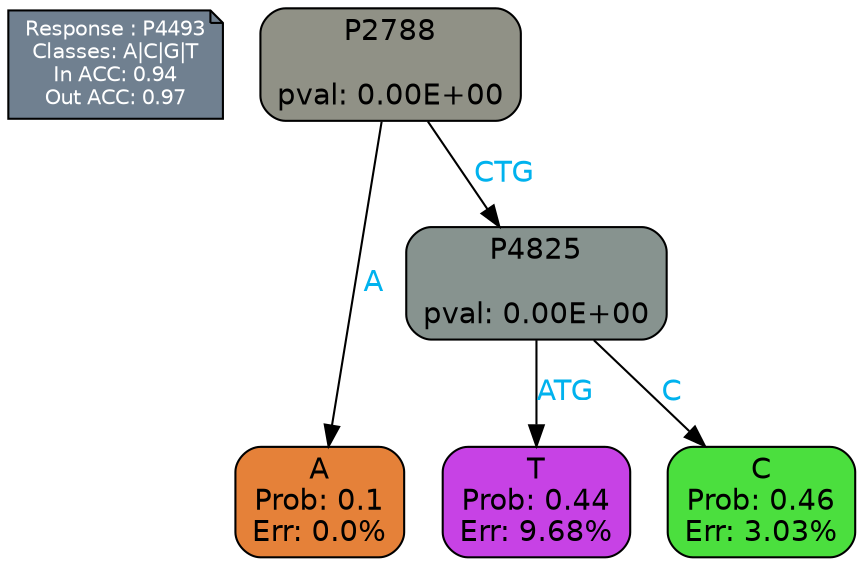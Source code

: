 digraph Tree {
node [shape=box, style="filled, rounded", color="black", fontname=helvetica] ;
graph [ranksep=equally, splines=polylines, bgcolor=transparent, dpi=600] ;
edge [fontname=helvetica] ;
LEGEND [label="Response : P4493
Classes: A|C|G|T
In ACC: 0.94
Out ACC: 0.97
",shape=note,align=left,style=filled,fillcolor="slategray",fontcolor="white",fontsize=10];1 [label="P2788

pval: 0.00E+00", fillcolor="#909186"] ;
2 [label="A
Prob: 0.1
Err: 0.0%", fillcolor="#e58139"] ;
3 [label="P4825

pval: 0.00E+00", fillcolor="#87938f"] ;
4 [label="T
Prob: 0.44
Err: 9.68%", fillcolor="#c742e5"] ;
5 [label="C
Prob: 0.46
Err: 3.03%", fillcolor="#4bdf3e"] ;
1 -> 2 [label="A",fontcolor=deepskyblue2] ;
1 -> 3 [label="CTG",fontcolor=deepskyblue2] ;
3 -> 4 [label="ATG",fontcolor=deepskyblue2] ;
3 -> 5 [label="C",fontcolor=deepskyblue2] ;
{rank = same; 2;4;5;}{rank = same; LEGEND;1;}}
